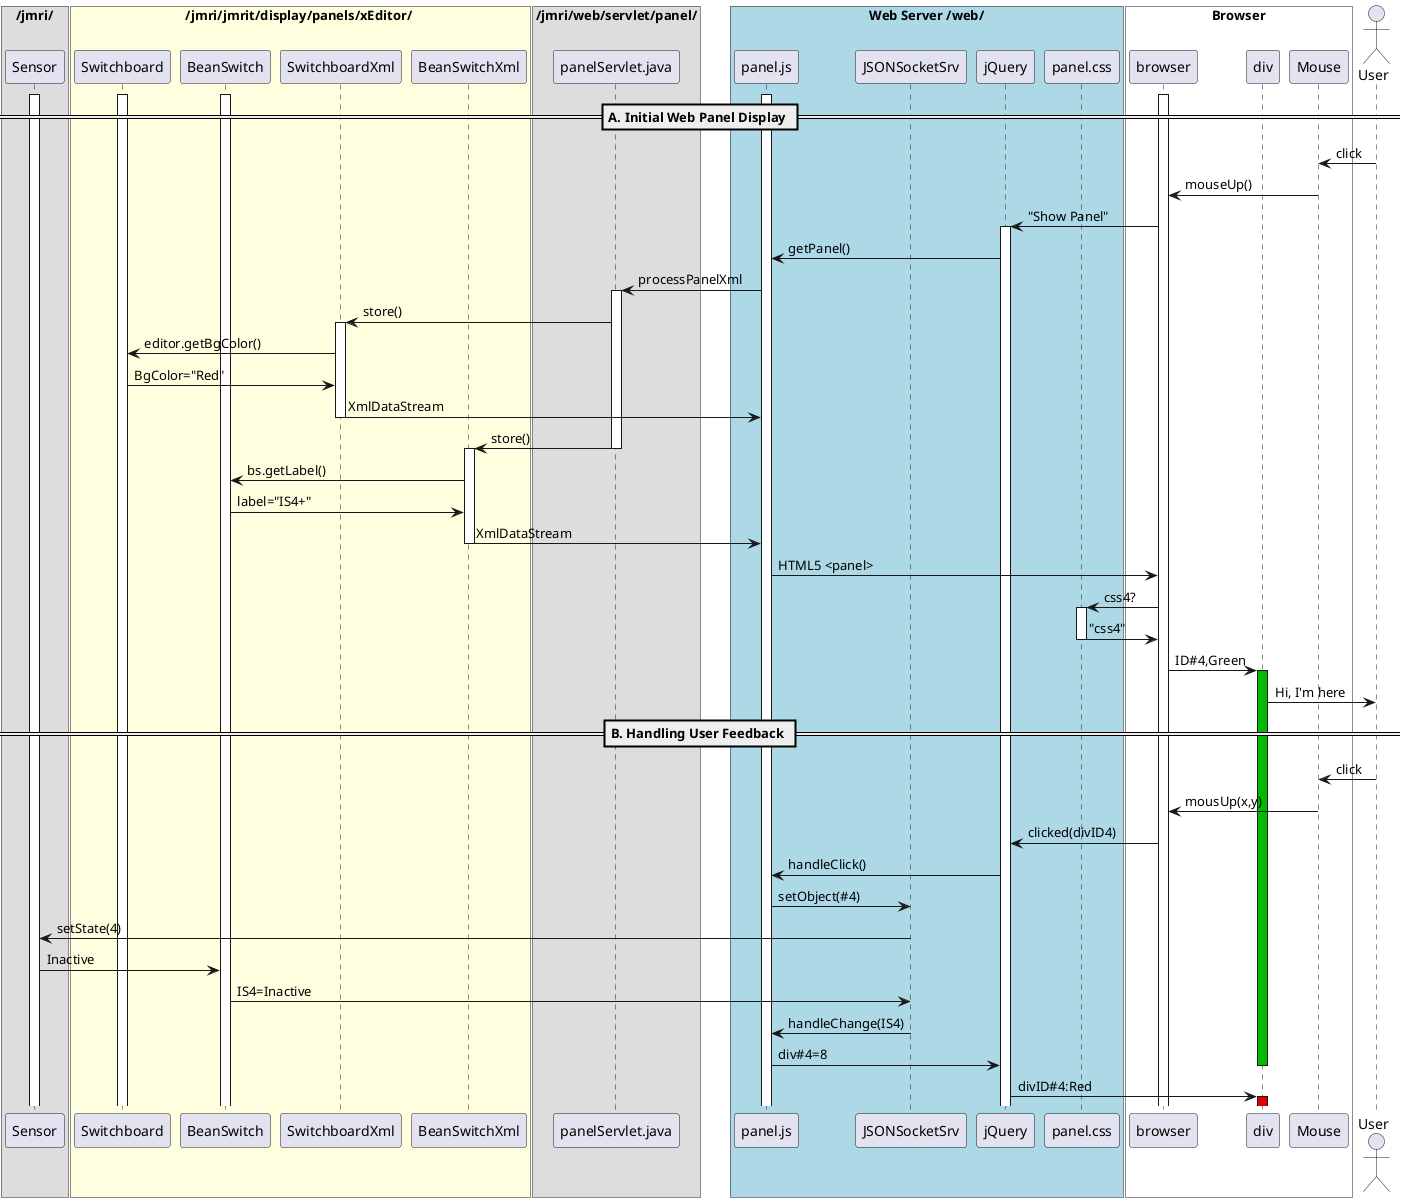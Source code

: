 @startuml
box /jmri/
participant Sensor
end box
box /jmri/jmrit/display/panels/xEditor/ #LightYellow
participant Switchboard
participant BeanSwitch
participant SwitchboardXml
participant BeanSwitchXml
end box
box /jmri/web/servlet/panel/
participant panelServlet.java
end box
box "Web Server /web/" #LightBlue
participant panel.js
participant JSONSocketSrv
participant jQuery
participant panel.css
end box
box "Browser" #White
participant browser
participant div
participant Mouse
end box
actor User

activate Sensor
activate Switchboard
activate BeanSwitch
activate panel.js
activate browser

== A. Initial Web Panel Display ==
User -> Mouse: click
Mouse -> browser: mouseUp()
browser -> jQuery: "Show Panel"
activate jQuery
jQuery -> panel.js: getPanel()
panel.js -> panelServlet.java: processPanelXml
activate panelServlet.java
panelServlet.java -> SwitchboardXml: store()
activate SwitchboardXml
SwitchboardXml -> Switchboard: editor.getBgColor()
Switchboard -> SwitchboardXml: BgColor="Red"
SwitchboardXml -> panel.js: XmlDataStream
deactivate SwitchboardXml
panelServlet.java -> BeanSwitchXml: store()
deactivate panelServlet.java
activate BeanSwitchXml
BeanSwitchXml -> BeanSwitch: bs.getLabel()
BeanSwitch -> BeanSwitchXml: label="IS4+"
BeanSwitchXml -> panel.js: XmlDataStream
deactivate BeanSwitchXml

panel.js -> browser: HTML5 <panel>
browser -> panel.css: css4?
activate panel.css
panel.css -> browser: "css4"
deactivate panel.css
browser -> div: ID#4,Green
activate div #00bb00
div -> User: Hi, I'm here
== B. Handling User Feedback ==
User -> Mouse: click
Mouse -> browser: mousUp(x,y)
browser -> jQuery: clicked(divID4)
jQuery -> panel.js: handleClick()
panel.js -> JSONSocketSrv: setObject(#4)
JSONSocketSrv -> Sensor: setState(4)
Sensor -> BeanSwitch: Inactive
BeanSwitch -> JSONSocketSrv: IS4=Inactive
JSONSocketSrv -> panel.js: handleChange(IS4)
panel.js -> jQuery: div#4=8
deactivate div
jQuery -> div: divID#4:Red
activate div #dd0000
@enduml

this file is input for PlantUML to produce PNG images for help/en/html/web Help
Copyright JMRI Egbert Broerse 09-2020
